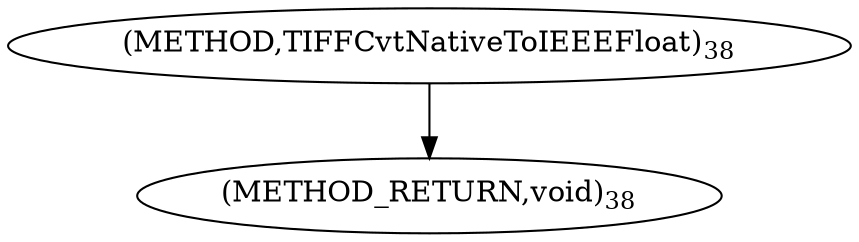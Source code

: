 digraph "TIFFCvtNativeToIEEEFloat" {  
"63918" [label = <(METHOD,TIFFCvtNativeToIEEEFloat)<SUB>38</SUB>> ]
"63922" [label = <(METHOD_RETURN,void)<SUB>38</SUB>> ]
  "63918" -> "63922" 
}
